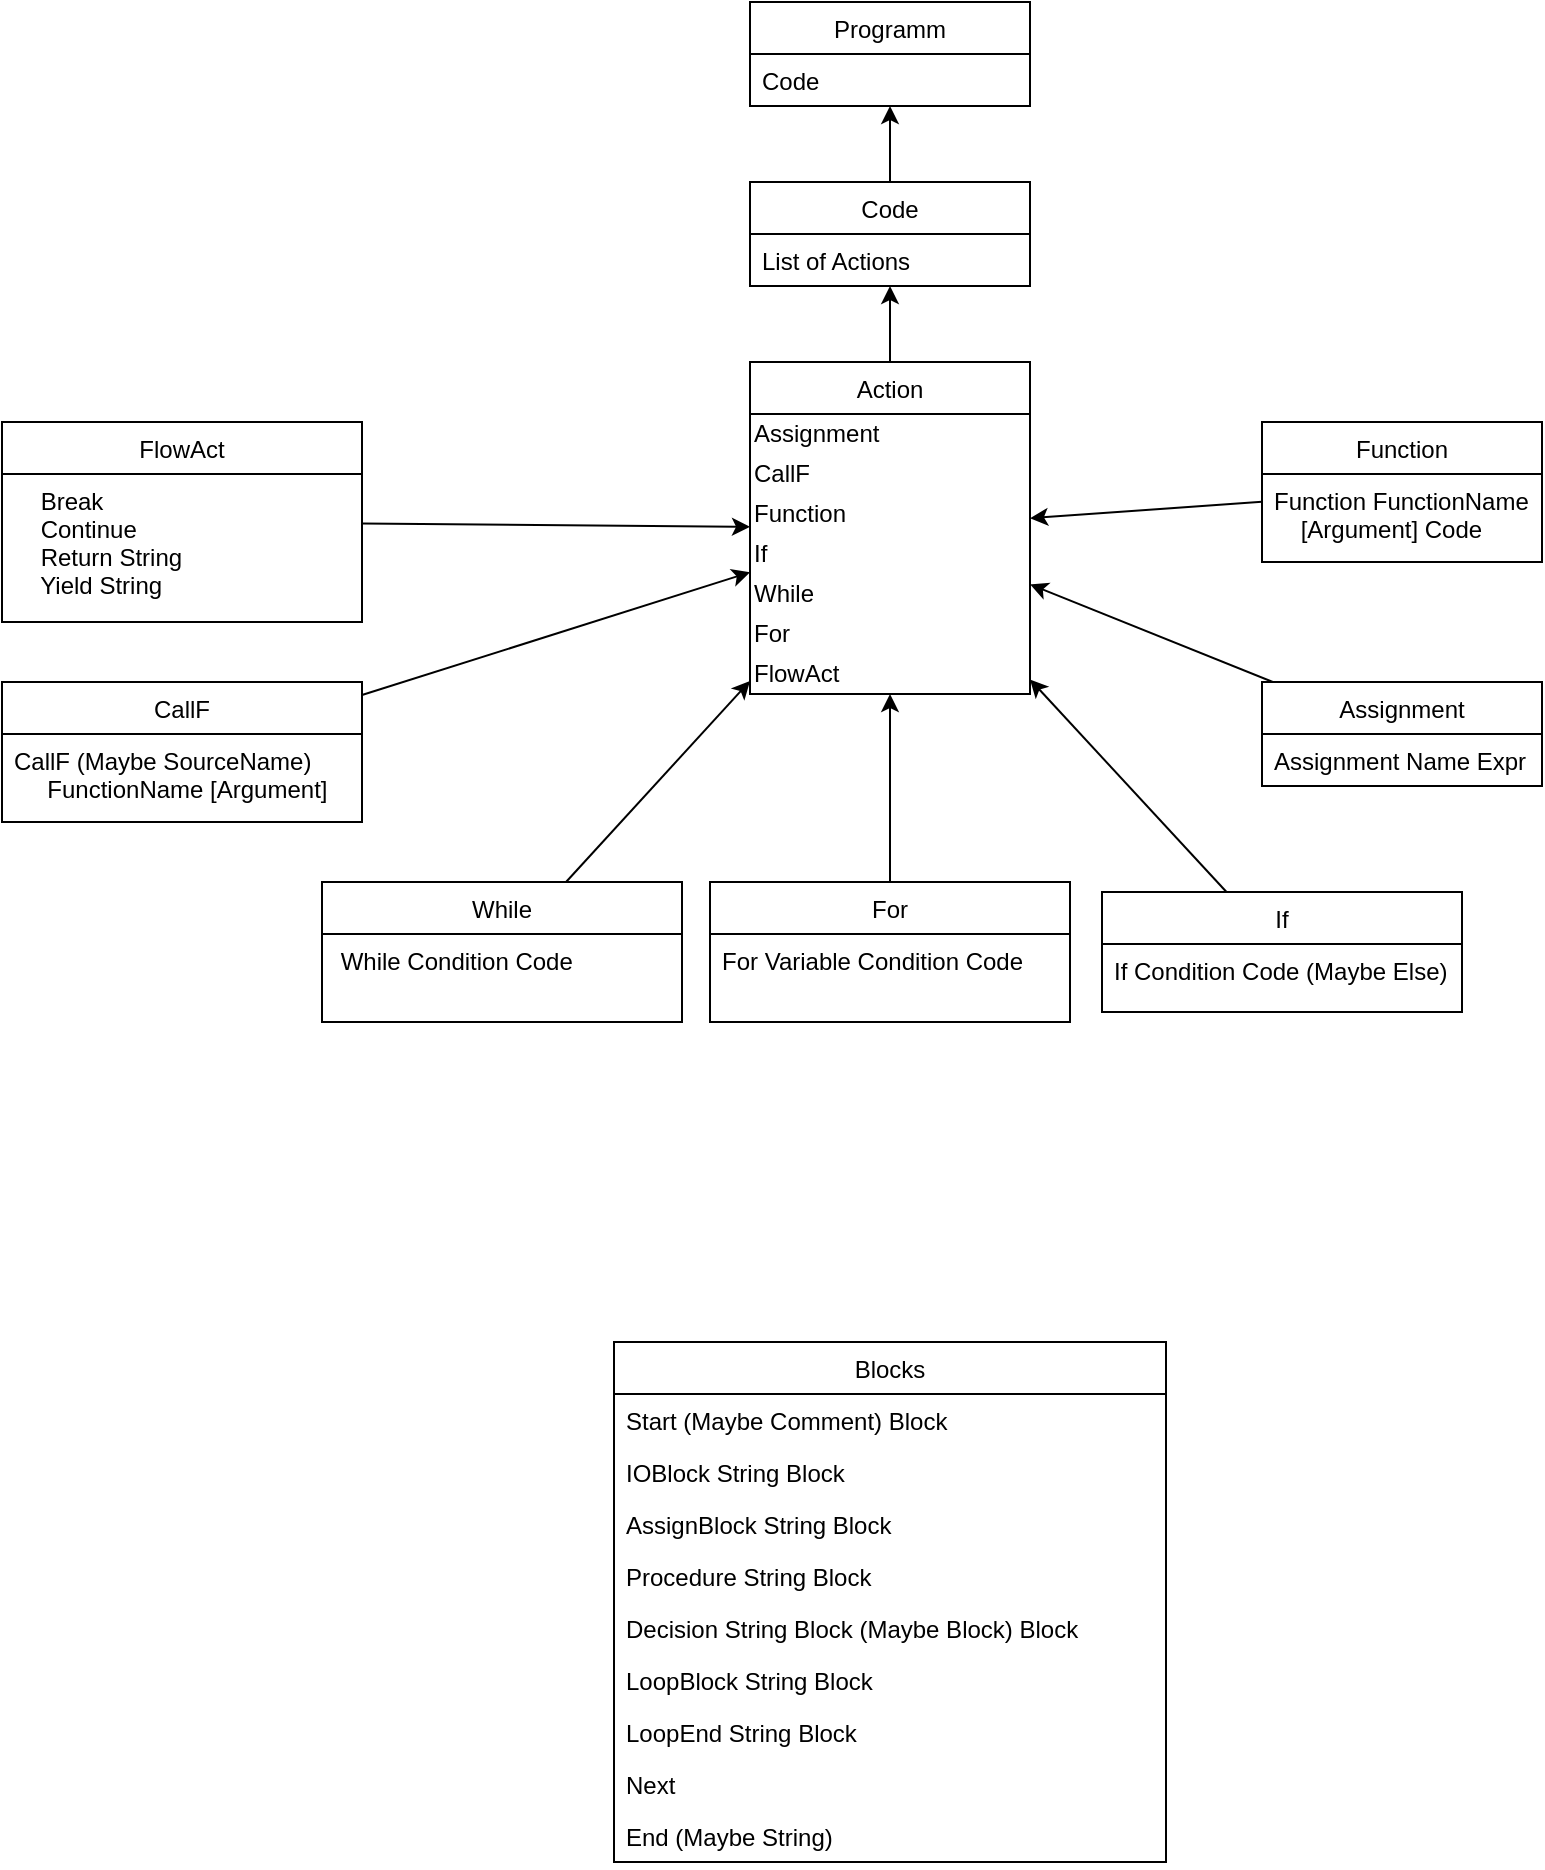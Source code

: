 <mxfile version="13.3.0" type="device"><diagram id="C5RBs43oDa-KdzZeNtuy" name="Page-1"><mxGraphModel dx="3671" dy="1484" grid="1" gridSize="10" guides="1" tooltips="1" connect="1" arrows="1" fold="1" page="1" pageScale="1" pageWidth="827" pageHeight="1169" background="none" math="0" shadow="0"><root><mxCell id="WIyWlLk6GJQsqaUBKTNV-0"/><mxCell id="WIyWlLk6GJQsqaUBKTNV-1" parent="WIyWlLk6GJQsqaUBKTNV-0"/><mxCell id="J4B0JU5U4wjqhNBCo_yw-7" style="edgeStyle=orthogonalEdgeStyle;rounded=0;orthogonalLoop=1;jettySize=auto;html=1;entryX=0.5;entryY=1;entryDx=0;entryDy=0;" parent="WIyWlLk6GJQsqaUBKTNV-1" source="J4B0JU5U4wjqhNBCo_yw-5" target="J4B0JU5U4wjqhNBCo_yw-0" edge="1"><mxGeometry relative="1" as="geometry"/></mxCell><mxCell id="J4B0JU5U4wjqhNBCo_yw-10" style="rounded=0;orthogonalLoop=1;jettySize=auto;html=1;" parent="WIyWlLk6GJQsqaUBKTNV-1" source="J4B0JU5U4wjqhNBCo_yw-8" target="J4B0JU5U4wjqhNBCo_yw-5" edge="1"><mxGeometry relative="1" as="geometry"/></mxCell><mxCell id="J4B0JU5U4wjqhNBCo_yw-5" value="Code" style="swimlane;fontStyle=0;childLayout=stackLayout;horizontal=1;startSize=26;fillColor=none;horizontalStack=0;resizeParent=1;resizeParentMax=0;resizeLast=0;collapsible=1;marginBottom=0;" parent="WIyWlLk6GJQsqaUBKTNV-1" vertex="1"><mxGeometry x="344" y="120" width="140" height="52" as="geometry"/></mxCell><mxCell id="J4B0JU5U4wjqhNBCo_yw-6" value="List of Actions" style="text;strokeColor=none;fillColor=none;align=left;verticalAlign=middle;spacingLeft=4;spacingRight=4;overflow=hidden;rotatable=0;points=[[0,0.5],[1,0.5]];portConstraint=eastwest;" parent="J4B0JU5U4wjqhNBCo_yw-5" vertex="1"><mxGeometry y="26" width="140" height="26" as="geometry"/></mxCell><mxCell id="J4B0JU5U4wjqhNBCo_yw-0" value="Programm" style="swimlane;fontStyle=0;childLayout=stackLayout;horizontal=1;startSize=26;fillColor=none;horizontalStack=0;resizeParent=1;resizeParentMax=0;resizeLast=0;collapsible=1;marginBottom=0;" parent="WIyWlLk6GJQsqaUBKTNV-1" vertex="1"><mxGeometry x="344" y="30" width="140" height="52" as="geometry"/></mxCell><mxCell id="J4B0JU5U4wjqhNBCo_yw-3" value="Code" style="text;strokeColor=none;fillColor=none;align=left;verticalAlign=top;spacingLeft=4;spacingRight=4;overflow=hidden;rotatable=0;points=[[0,0.5],[1,0.5]];portConstraint=eastwest;" parent="J4B0JU5U4wjqhNBCo_yw-0" vertex="1"><mxGeometry y="26" width="140" height="26" as="geometry"/></mxCell><mxCell id="J4B0JU5U4wjqhNBCo_yw-8" value="Action" style="swimlane;fontStyle=0;childLayout=stackLayout;horizontal=1;startSize=26;fillColor=none;horizontalStack=0;resizeParent=1;resizeParentMax=0;resizeLast=0;collapsible=1;marginBottom=0;" parent="WIyWlLk6GJQsqaUBKTNV-1" vertex="1"><mxGeometry x="344" y="210" width="140" height="166" as="geometry"><mxRectangle x="220" y="340" width="70" height="26" as="alternateBounds"/></mxGeometry></mxCell><mxCell id="J4B0JU5U4wjqhNBCo_yw-11" value="&lt;div&gt;Assignment&lt;/div&gt;" style="text;html=1;align=left;verticalAlign=middle;resizable=0;points=[];autosize=1;editable=1;imageWidth=24;arcSize=12;" parent="J4B0JU5U4wjqhNBCo_yw-8" vertex="1"><mxGeometry y="26" width="140" height="20" as="geometry"/></mxCell><mxCell id="J4B0JU5U4wjqhNBCo_yw-33" value="&lt;div&gt;CallF&lt;/div&gt;" style="text;html=1;align=left;verticalAlign=middle;resizable=0;points=[];autosize=1;editable=1;imageWidth=24;arcSize=12;" parent="J4B0JU5U4wjqhNBCo_yw-8" vertex="1"><mxGeometry y="46" width="140" height="20" as="geometry"/></mxCell><mxCell id="J4B0JU5U4wjqhNBCo_yw-27" value="&lt;div&gt;Function&lt;/div&gt;" style="text;html=1;align=left;verticalAlign=middle;resizable=0;points=[];autosize=1;editable=1;imageWidth=24;arcSize=12;" parent="J4B0JU5U4wjqhNBCo_yw-8" vertex="1"><mxGeometry y="66" width="140" height="20" as="geometry"/></mxCell><mxCell id="J4B0JU5U4wjqhNBCo_yw-28" value="If" style="text;html=1;align=left;verticalAlign=middle;resizable=0;points=[];autosize=1;editable=1;imageWidth=24;arcSize=12;" parent="J4B0JU5U4wjqhNBCo_yw-8" vertex="1"><mxGeometry y="86" width="140" height="20" as="geometry"/></mxCell><mxCell id="J4B0JU5U4wjqhNBCo_yw-30" value="While" style="text;html=1;align=left;verticalAlign=middle;resizable=0;points=[];autosize=1;editable=1;imageWidth=24;arcSize=12;" parent="J4B0JU5U4wjqhNBCo_yw-8" vertex="1"><mxGeometry y="106" width="140" height="20" as="geometry"/></mxCell><mxCell id="J4B0JU5U4wjqhNBCo_yw-31" value="For" style="text;html=1;align=left;verticalAlign=middle;resizable=0;points=[];autosize=1;editable=1;imageWidth=24;arcSize=12;" parent="J4B0JU5U4wjqhNBCo_yw-8" vertex="1"><mxGeometry y="126" width="140" height="20" as="geometry"/></mxCell><mxCell id="J4B0JU5U4wjqhNBCo_yw-32" value="FlowAct" style="text;html=1;align=left;verticalAlign=middle;resizable=0;points=[];autosize=1;editable=1;imageWidth=24;arcSize=12;" parent="J4B0JU5U4wjqhNBCo_yw-8" vertex="1"><mxGeometry y="146" width="140" height="20" as="geometry"/></mxCell><mxCell id="UwDNZNkoCik-NfLDaLZc-48" style="edgeStyle=none;rounded=0;orthogonalLoop=1;jettySize=auto;html=1;" edge="1" parent="WIyWlLk6GJQsqaUBKTNV-1" source="UwDNZNkoCik-NfLDaLZc-4" target="J4B0JU5U4wjqhNBCo_yw-8"><mxGeometry relative="1" as="geometry"/></mxCell><mxCell id="UwDNZNkoCik-NfLDaLZc-47" style="edgeStyle=none;rounded=0;orthogonalLoop=1;jettySize=auto;html=1;" edge="1" parent="WIyWlLk6GJQsqaUBKTNV-1" source="UwDNZNkoCik-NfLDaLZc-10" target="J4B0JU5U4wjqhNBCo_yw-8"><mxGeometry relative="1" as="geometry"/></mxCell><mxCell id="UwDNZNkoCik-NfLDaLZc-46" style="edgeStyle=none;rounded=0;orthogonalLoop=1;jettySize=auto;html=1;" edge="1" parent="WIyWlLk6GJQsqaUBKTNV-1" source="UwDNZNkoCik-NfLDaLZc-12" target="J4B0JU5U4wjqhNBCo_yw-8"><mxGeometry relative="1" as="geometry"/></mxCell><mxCell id="UwDNZNkoCik-NfLDaLZc-45" style="edgeStyle=none;rounded=0;orthogonalLoop=1;jettySize=auto;html=1;" edge="1" parent="WIyWlLk6GJQsqaUBKTNV-1" source="UwDNZNkoCik-NfLDaLZc-8" target="J4B0JU5U4wjqhNBCo_yw-8"><mxGeometry relative="1" as="geometry"/></mxCell><mxCell id="UwDNZNkoCik-NfLDaLZc-40" style="edgeStyle=none;rounded=0;orthogonalLoop=1;jettySize=auto;html=1;" edge="1" parent="WIyWlLk6GJQsqaUBKTNV-1" source="UwDNZNkoCik-NfLDaLZc-14" target="J4B0JU5U4wjqhNBCo_yw-8"><mxGeometry relative="1" as="geometry"/></mxCell><mxCell id="UwDNZNkoCik-NfLDaLZc-44" style="edgeStyle=none;rounded=0;orthogonalLoop=1;jettySize=auto;html=1;" edge="1" parent="WIyWlLk6GJQsqaUBKTNV-1" source="UwDNZNkoCik-NfLDaLZc-0" target="J4B0JU5U4wjqhNBCo_yw-8"><mxGeometry relative="1" as="geometry"/></mxCell><mxCell id="UwDNZNkoCik-NfLDaLZc-41" style="edgeStyle=none;rounded=0;orthogonalLoop=1;jettySize=auto;html=1;" edge="1" parent="WIyWlLk6GJQsqaUBKTNV-1" source="UwDNZNkoCik-NfLDaLZc-6" target="J4B0JU5U4wjqhNBCo_yw-8"><mxGeometry relative="1" as="geometry"/></mxCell><mxCell id="UwDNZNkoCik-NfLDaLZc-6" value="Function" style="swimlane;fontStyle=0;childLayout=stackLayout;horizontal=1;startSize=26;fillColor=none;horizontalStack=0;resizeParent=1;resizeParentMax=0;resizeLast=0;collapsible=1;marginBottom=0;" vertex="1" parent="WIyWlLk6GJQsqaUBKTNV-1"><mxGeometry x="600" y="240" width="140" height="70" as="geometry"/></mxCell><mxCell id="UwDNZNkoCik-NfLDaLZc-7" value="Function FunctionName&#xA;    [Argument] Code" style="text;strokeColor=none;fillColor=none;align=left;verticalAlign=top;spacingLeft=4;spacingRight=4;overflow=hidden;rotatable=0;points=[[0,0.5],[1,0.5]];portConstraint=eastwest;" vertex="1" parent="UwDNZNkoCik-NfLDaLZc-6"><mxGeometry y="26" width="140" height="44" as="geometry"/></mxCell><mxCell id="UwDNZNkoCik-NfLDaLZc-0" value="Assignment" style="swimlane;fontStyle=0;childLayout=stackLayout;horizontal=1;startSize=26;fillColor=none;horizontalStack=0;resizeParent=1;resizeParentMax=0;resizeLast=0;collapsible=1;marginBottom=0;" vertex="1" parent="WIyWlLk6GJQsqaUBKTNV-1"><mxGeometry x="600" y="370" width="140" height="52" as="geometry"/></mxCell><mxCell id="UwDNZNkoCik-NfLDaLZc-1" value="Assignment Name Expr" style="text;strokeColor=none;fillColor=none;align=left;verticalAlign=top;spacingLeft=4;spacingRight=4;overflow=hidden;rotatable=0;points=[[0,0.5],[1,0.5]];portConstraint=eastwest;" vertex="1" parent="UwDNZNkoCik-NfLDaLZc-0"><mxGeometry y="26" width="140" height="26" as="geometry"/></mxCell><mxCell id="UwDNZNkoCik-NfLDaLZc-14" value="FlowAct" style="swimlane;fontStyle=0;childLayout=stackLayout;horizontal=1;startSize=26;fillColor=none;horizontalStack=0;resizeParent=1;resizeParentMax=0;resizeLast=0;collapsible=1;marginBottom=0;" vertex="1" parent="WIyWlLk6GJQsqaUBKTNV-1"><mxGeometry x="-30" y="240" width="180" height="100" as="geometry"/></mxCell><mxCell id="UwDNZNkoCik-NfLDaLZc-15" value="    Break&#xA;    Continue&#xA;    Return String&#xA;    Yield String" style="text;strokeColor=none;fillColor=none;align=left;verticalAlign=top;spacingLeft=4;spacingRight=4;overflow=hidden;rotatable=0;points=[[0,0.5],[1,0.5]];portConstraint=eastwest;" vertex="1" parent="UwDNZNkoCik-NfLDaLZc-14"><mxGeometry y="26" width="180" height="74" as="geometry"/></mxCell><mxCell id="UwDNZNkoCik-NfLDaLZc-4" value="CallF" style="swimlane;fontStyle=0;childLayout=stackLayout;horizontal=1;startSize=26;fillColor=none;horizontalStack=0;resizeParent=1;resizeParentMax=0;resizeLast=0;collapsible=1;marginBottom=0;" vertex="1" parent="WIyWlLk6GJQsqaUBKTNV-1"><mxGeometry x="-30" y="370" width="180" height="70" as="geometry"/></mxCell><mxCell id="UwDNZNkoCik-NfLDaLZc-5" value="CallF (Maybe SourceName)&#xA;     FunctionName [Argument]" style="text;strokeColor=none;fillColor=none;align=left;verticalAlign=top;spacingLeft=4;spacingRight=4;overflow=hidden;rotatable=0;points=[[0,0.5],[1,0.5]];portConstraint=eastwest;" vertex="1" parent="UwDNZNkoCik-NfLDaLZc-4"><mxGeometry y="26" width="180" height="44" as="geometry"/></mxCell><mxCell id="UwDNZNkoCik-NfLDaLZc-10" value="While" style="swimlane;fontStyle=0;childLayout=stackLayout;horizontal=1;startSize=26;fillColor=none;horizontalStack=0;resizeParent=1;resizeParentMax=0;resizeLast=0;collapsible=1;marginBottom=0;" vertex="1" parent="WIyWlLk6GJQsqaUBKTNV-1"><mxGeometry x="130" y="470" width="180" height="70" as="geometry"/></mxCell><mxCell id="UwDNZNkoCik-NfLDaLZc-11" value=" While Condition Code" style="text;strokeColor=none;fillColor=none;align=left;verticalAlign=top;spacingLeft=4;spacingRight=4;overflow=hidden;rotatable=0;points=[[0,0.5],[1,0.5]];portConstraint=eastwest;" vertex="1" parent="UwDNZNkoCik-NfLDaLZc-10"><mxGeometry y="26" width="180" height="44" as="geometry"/></mxCell><mxCell id="UwDNZNkoCik-NfLDaLZc-12" value="For" style="swimlane;fontStyle=0;childLayout=stackLayout;horizontal=1;startSize=26;fillColor=none;horizontalStack=0;resizeParent=1;resizeParentMax=0;resizeLast=0;collapsible=1;marginBottom=0;" vertex="1" parent="WIyWlLk6GJQsqaUBKTNV-1"><mxGeometry x="324" y="470" width="180" height="70" as="geometry"/></mxCell><mxCell id="UwDNZNkoCik-NfLDaLZc-13" value="For Variable Condition Code" style="text;strokeColor=none;fillColor=none;align=left;verticalAlign=top;spacingLeft=4;spacingRight=4;overflow=hidden;rotatable=0;points=[[0,0.5],[1,0.5]];portConstraint=eastwest;" vertex="1" parent="UwDNZNkoCik-NfLDaLZc-12"><mxGeometry y="26" width="180" height="44" as="geometry"/></mxCell><mxCell id="UwDNZNkoCik-NfLDaLZc-8" value="If" style="swimlane;fontStyle=0;childLayout=stackLayout;horizontal=1;startSize=26;fillColor=none;horizontalStack=0;resizeParent=1;resizeParentMax=0;resizeLast=0;collapsible=1;marginBottom=0;" vertex="1" parent="WIyWlLk6GJQsqaUBKTNV-1"><mxGeometry x="520" y="475" width="180" height="60" as="geometry"/></mxCell><mxCell id="UwDNZNkoCik-NfLDaLZc-9" value="If Condition Code (Maybe Else)" style="text;strokeColor=none;fillColor=none;align=left;verticalAlign=top;spacingLeft=4;spacingRight=4;overflow=hidden;rotatable=0;points=[[0,0.5],[1,0.5]];portConstraint=eastwest;" vertex="1" parent="UwDNZNkoCik-NfLDaLZc-8"><mxGeometry y="26" width="180" height="34" as="geometry"/></mxCell><mxCell id="UwDNZNkoCik-NfLDaLZc-49" value="Blocks" style="swimlane;fontStyle=0;childLayout=stackLayout;horizontal=1;startSize=26;fillColor=none;horizontalStack=0;resizeParent=1;resizeParentMax=0;resizeLast=0;collapsible=1;marginBottom=0;" vertex="1" parent="WIyWlLk6GJQsqaUBKTNV-1"><mxGeometry x="276" y="700" width="276" height="260" as="geometry"/></mxCell><mxCell id="UwDNZNkoCik-NfLDaLZc-50" value="Start (Maybe Comment) Block" style="text;strokeColor=none;fillColor=none;align=left;verticalAlign=top;spacingLeft=4;spacingRight=4;overflow=hidden;rotatable=0;points=[[0,0.5],[1,0.5]];portConstraint=eastwest;" vertex="1" parent="UwDNZNkoCik-NfLDaLZc-49"><mxGeometry y="26" width="276" height="26" as="geometry"/></mxCell><mxCell id="UwDNZNkoCik-NfLDaLZc-51" value="IOBlock String Block" style="text;strokeColor=none;fillColor=none;align=left;verticalAlign=top;spacingLeft=4;spacingRight=4;overflow=hidden;rotatable=0;points=[[0,0.5],[1,0.5]];portConstraint=eastwest;" vertex="1" parent="UwDNZNkoCik-NfLDaLZc-49"><mxGeometry y="52" width="276" height="26" as="geometry"/></mxCell><mxCell id="UwDNZNkoCik-NfLDaLZc-52" value="AssignBlock String Block" style="text;strokeColor=none;fillColor=none;align=left;verticalAlign=top;spacingLeft=4;spacingRight=4;overflow=hidden;rotatable=0;points=[[0,0.5],[1,0.5]];portConstraint=eastwest;" vertex="1" parent="UwDNZNkoCik-NfLDaLZc-49"><mxGeometry y="78" width="276" height="26" as="geometry"/></mxCell><mxCell id="UwDNZNkoCik-NfLDaLZc-54" value="Procedure String Block" style="text;strokeColor=none;fillColor=none;align=left;verticalAlign=top;spacingLeft=4;spacingRight=4;overflow=hidden;rotatable=0;points=[[0,0.5],[1,0.5]];portConstraint=eastwest;" vertex="1" parent="UwDNZNkoCik-NfLDaLZc-49"><mxGeometry y="104" width="276" height="26" as="geometry"/></mxCell><mxCell id="UwDNZNkoCik-NfLDaLZc-53" value="Decision String Block (Maybe Block) Block" style="text;strokeColor=none;fillColor=none;align=left;verticalAlign=top;spacingLeft=4;spacingRight=4;overflow=hidden;rotatable=0;points=[[0,0.5],[1,0.5]];portConstraint=eastwest;" vertex="1" parent="UwDNZNkoCik-NfLDaLZc-49"><mxGeometry y="130" width="276" height="26" as="geometry"/></mxCell><mxCell id="UwDNZNkoCik-NfLDaLZc-58" value="LoopBlock String Block " style="text;strokeColor=none;fillColor=none;align=left;verticalAlign=top;spacingLeft=4;spacingRight=4;overflow=hidden;rotatable=0;points=[[0,0.5],[1,0.5]];portConstraint=eastwest;" vertex="1" parent="UwDNZNkoCik-NfLDaLZc-49"><mxGeometry y="156" width="276" height="26" as="geometry"/></mxCell><mxCell id="UwDNZNkoCik-NfLDaLZc-57" value="LoopEnd String Block" style="text;strokeColor=none;fillColor=none;align=left;verticalAlign=top;spacingLeft=4;spacingRight=4;overflow=hidden;rotatable=0;points=[[0,0.5],[1,0.5]];portConstraint=eastwest;" vertex="1" parent="UwDNZNkoCik-NfLDaLZc-49"><mxGeometry y="182" width="276" height="26" as="geometry"/></mxCell><mxCell id="UwDNZNkoCik-NfLDaLZc-56" value="Next" style="text;strokeColor=none;fillColor=none;align=left;verticalAlign=top;spacingLeft=4;spacingRight=4;overflow=hidden;rotatable=0;points=[[0,0.5],[1,0.5]];portConstraint=eastwest;" vertex="1" parent="UwDNZNkoCik-NfLDaLZc-49"><mxGeometry y="208" width="276" height="26" as="geometry"/></mxCell><mxCell id="UwDNZNkoCik-NfLDaLZc-55" value="End (Maybe String)" style="text;strokeColor=none;fillColor=none;align=left;verticalAlign=top;spacingLeft=4;spacingRight=4;overflow=hidden;rotatable=0;points=[[0,0.5],[1,0.5]];portConstraint=eastwest;" vertex="1" parent="UwDNZNkoCik-NfLDaLZc-49"><mxGeometry y="234" width="276" height="26" as="geometry"/></mxCell></root></mxGraphModel></diagram></mxfile>